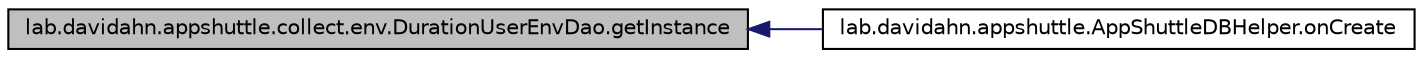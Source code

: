 digraph G
{
 // INTERACTIVE_SVG=YES
  edge [fontname="Helvetica",fontsize="10",labelfontname="Helvetica",labelfontsize="10"];
  node [fontname="Helvetica",fontsize="10",shape=record];
  rankdir="LR";
  Node1 [label="lab.davidahn.appshuttle.collect.env.DurationUserEnvDao.getInstance",height=0.2,width=0.4,color="black", fillcolor="grey75", style="filled" fontcolor="black"];
  Node1 -> Node2 [dir="back",color="midnightblue",fontsize="10",style="solid"];
  Node2 [label="lab.davidahn.appshuttle.AppShuttleDBHelper.onCreate",height=0.2,width=0.4,color="black", fillcolor="white", style="filled",URL="$classlab_1_1davidahn_1_1appshuttle_1_1_app_shuttle_d_b_helper.html#ace5f8b0eed03ddd3b8c5bae109a5296a"];
}
